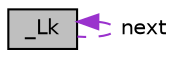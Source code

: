 digraph "_Lk"
{
 // LATEX_PDF_SIZE
  edge [fontname="Helvetica",fontsize="10",labelfontname="Helvetica",labelfontsize="10"];
  node [fontname="Helvetica",fontsize="10",shape=record];
  Node1 [label="_Lk",height=0.2,width=0.4,color="black", fillcolor="grey75", style="filled", fontcolor="black",tooltip="A link of LinkedList"];
  Node1 -> Node1 [dir="back",color="darkorchid3",fontsize="10",style="dashed",label=" next" ,fontname="Helvetica"];
}
